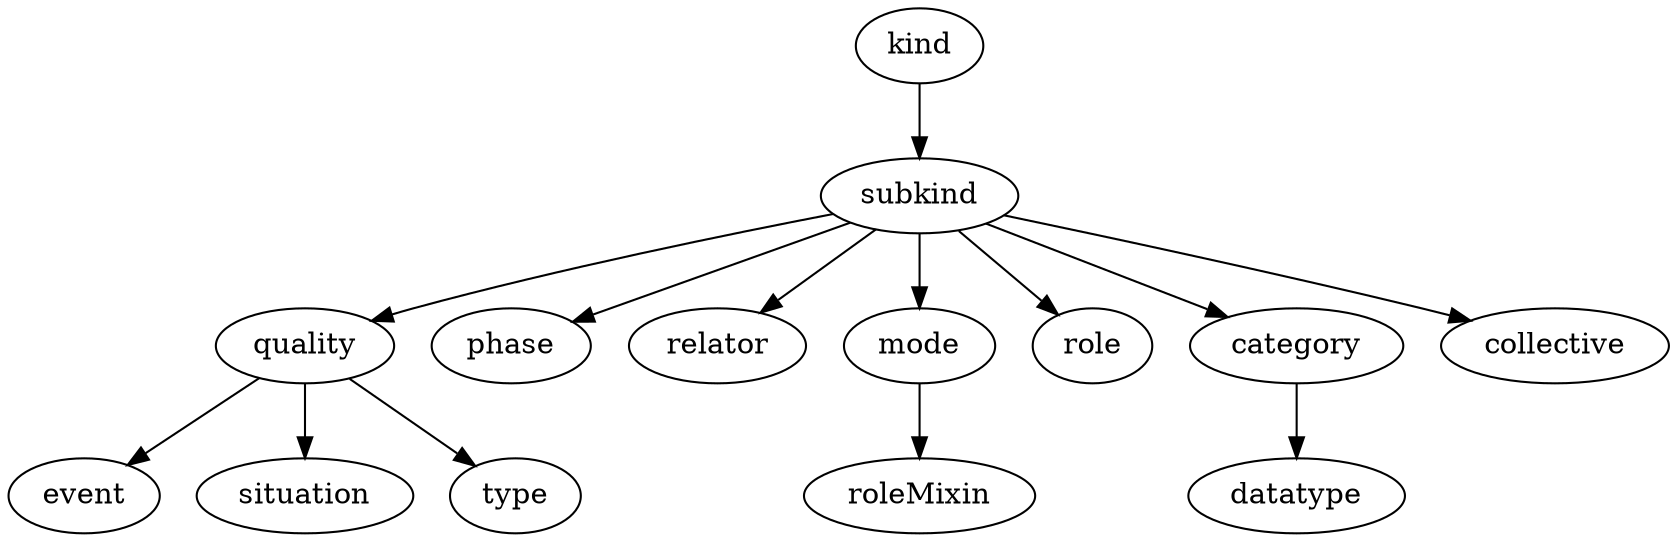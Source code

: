 strict digraph  {
kind;
subkind;
quality;
phase;
relator;
mode;
role;
category;
collective;
event;
situation;
type;
roleMixin;
datatype;
kind -> subkind;
subkind -> quality;
subkind -> phase;
subkind -> relator;
subkind -> mode;
subkind -> role;
subkind -> category;
subkind -> collective;
quality -> event;
quality -> situation;
quality -> type;
mode -> roleMixin;
category -> datatype;
}
